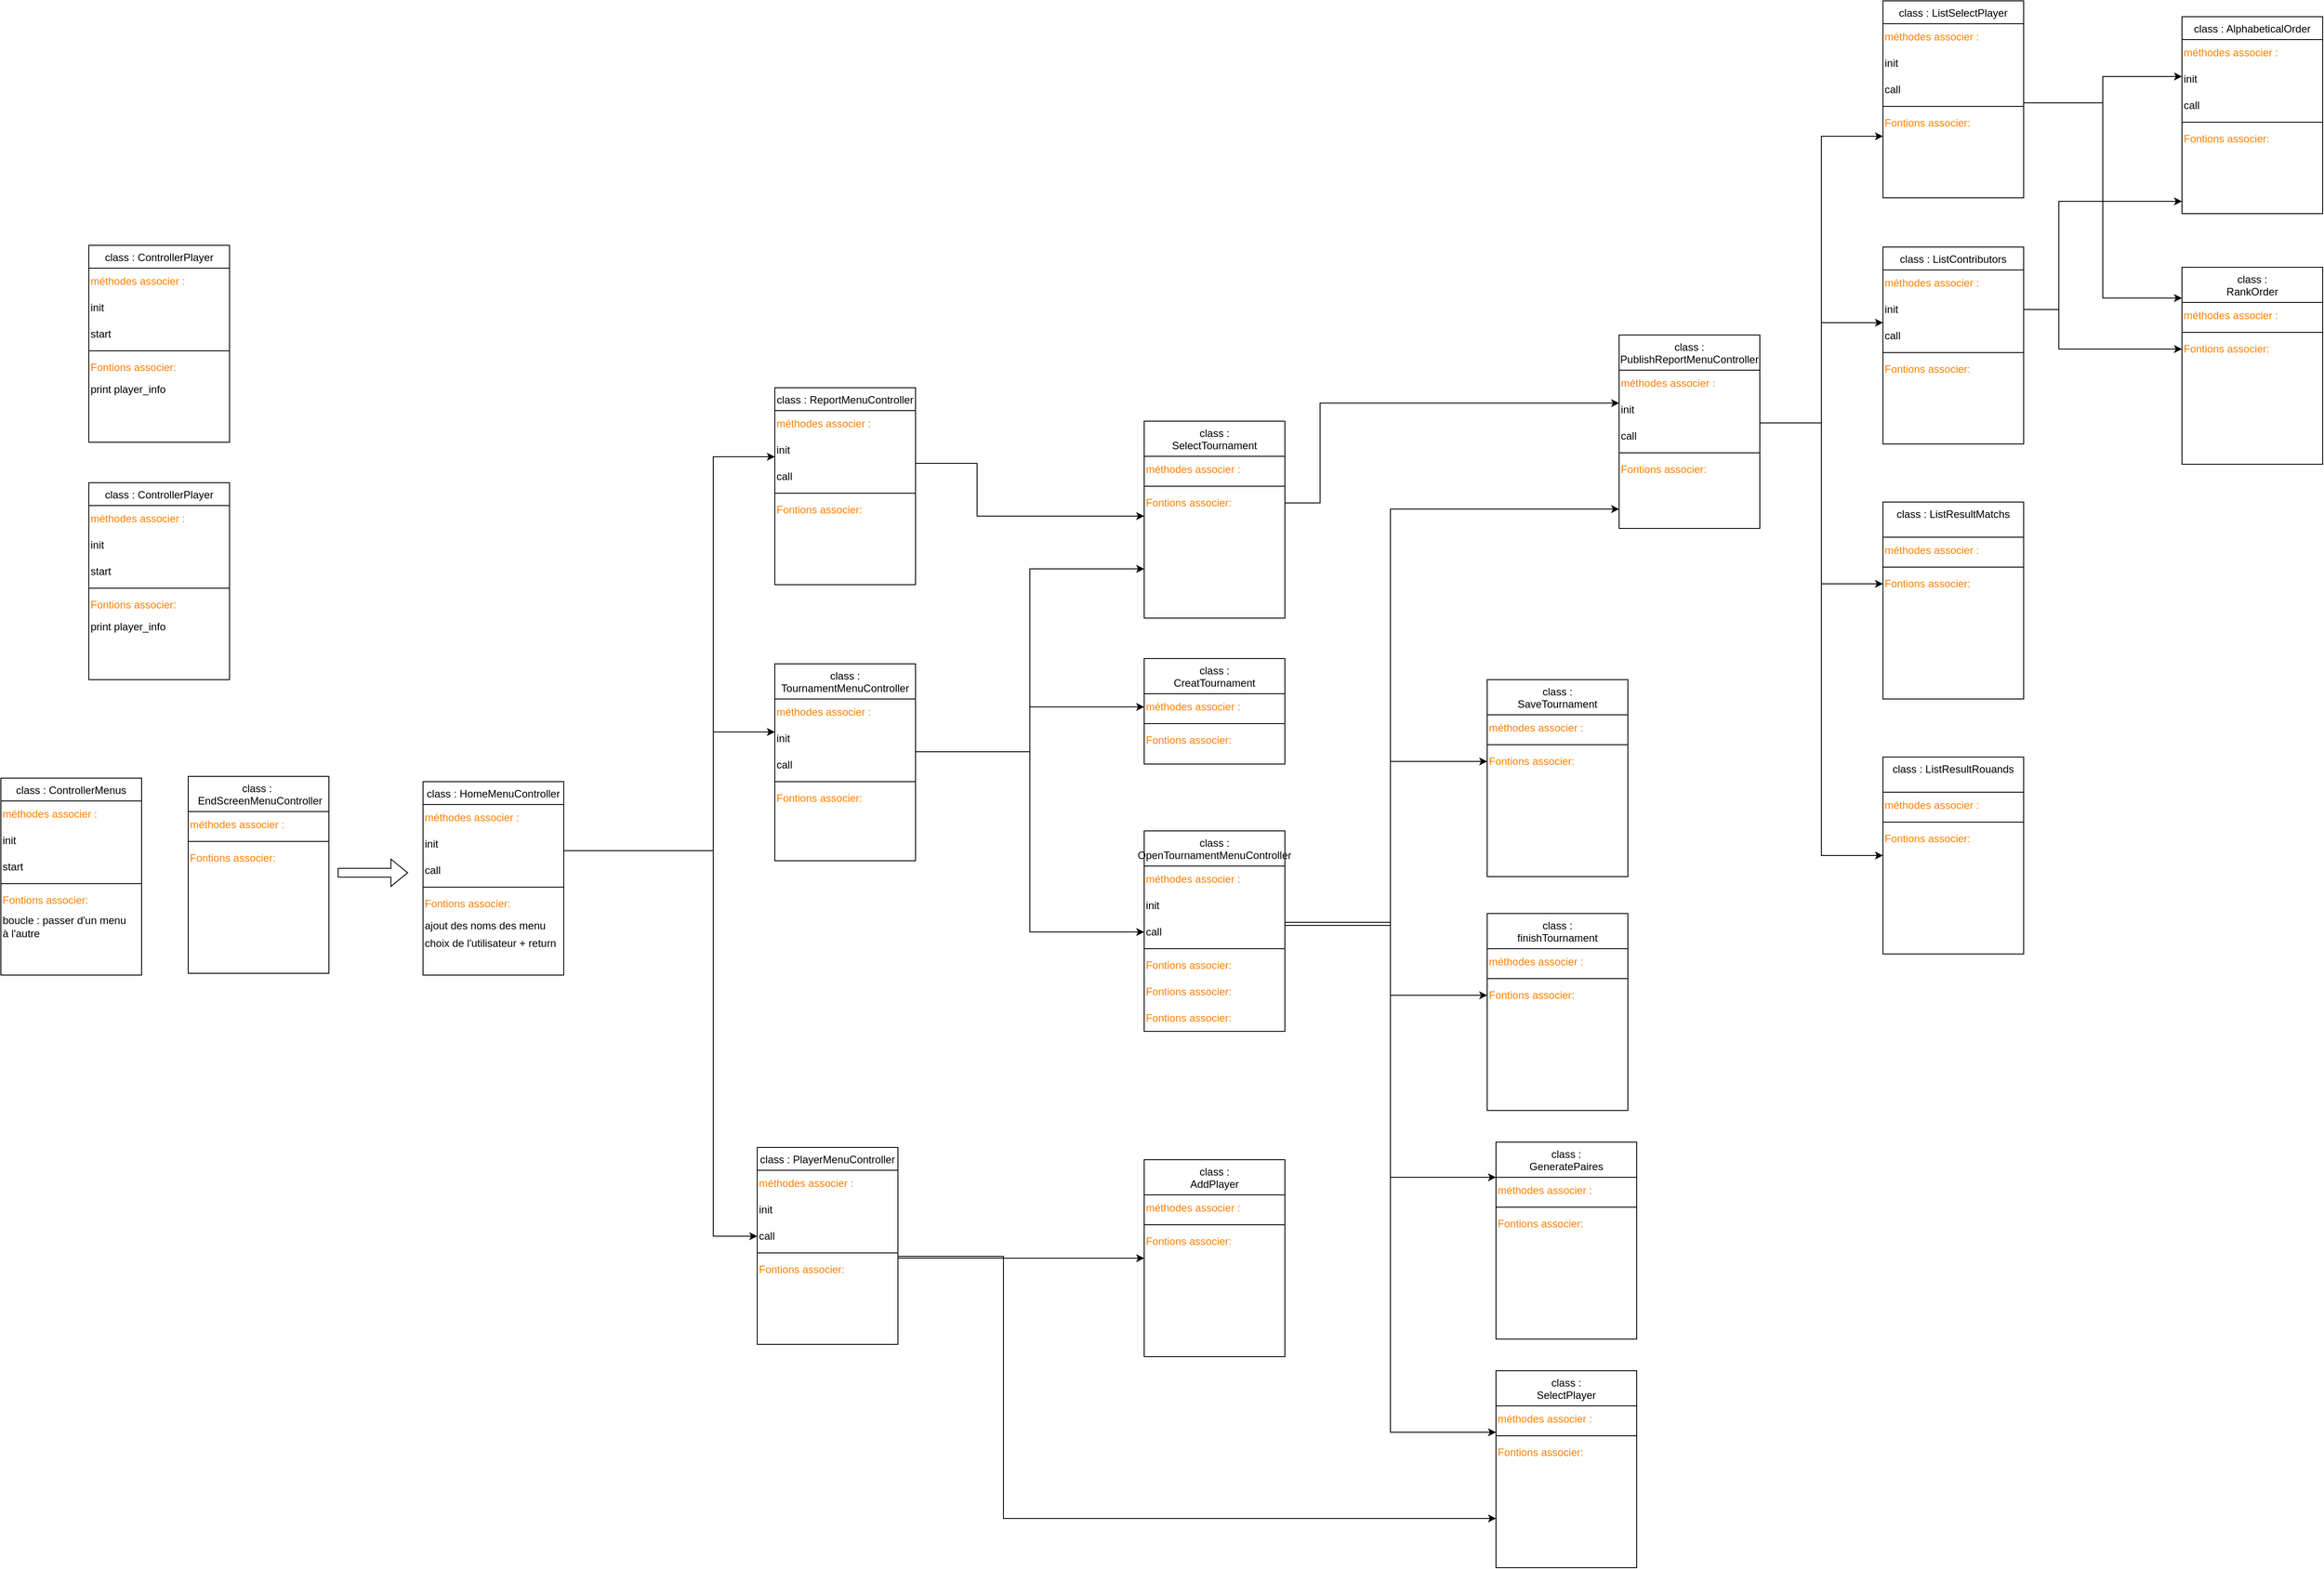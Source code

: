 <mxfile version="15.7.3" type="github">
  <diagram id="C5RBs43oDa-KdzZeNtuy" name="Page-1">
    <mxGraphModel dx="4327" dy="3129" grid="1" gridSize="10" guides="1" tooltips="1" connect="1" arrows="1" fold="1" page="1" pageScale="1" pageWidth="827" pageHeight="1169" math="0" shadow="0">
      <root>
        <mxCell id="WIyWlLk6GJQsqaUBKTNV-0" />
        <mxCell id="WIyWlLk6GJQsqaUBKTNV-1" parent="WIyWlLk6GJQsqaUBKTNV-0" />
        <mxCell id="ndogHd2FK44rdI4HlOmL-8" value="class : ControllerMenus" style="swimlane;fontStyle=0;align=center;verticalAlign=top;childLayout=stackLayout;horizontal=1;startSize=26;horizontalStack=0;resizeParent=1;resizeLast=0;collapsible=1;marginBottom=0;rounded=0;shadow=0;strokeWidth=1;" vertex="1" parent="WIyWlLk6GJQsqaUBKTNV-1">
          <mxGeometry x="-580" y="-4" width="160" height="224" as="geometry">
            <mxRectangle x="550" y="140" width="160" height="26" as="alternateBounds" />
          </mxGeometry>
        </mxCell>
        <mxCell id="ndogHd2FK44rdI4HlOmL-9" value="méthodes associer :&amp;nbsp;" style="text;html=1;strokeColor=none;fillColor=none;align=left;verticalAlign=middle;whiteSpace=wrap;rounded=0;fontColor=#FF8000;" vertex="1" parent="ndogHd2FK44rdI4HlOmL-8">
          <mxGeometry y="26" width="160" height="30" as="geometry" />
        </mxCell>
        <mxCell id="ndogHd2FK44rdI4HlOmL-27" value="init" style="text;html=1;strokeColor=none;fillColor=none;align=left;verticalAlign=middle;whiteSpace=wrap;rounded=0;fontColor=#000000;" vertex="1" parent="ndogHd2FK44rdI4HlOmL-8">
          <mxGeometry y="56" width="160" height="30" as="geometry" />
        </mxCell>
        <mxCell id="ndogHd2FK44rdI4HlOmL-28" value="start" style="text;html=1;strokeColor=none;fillColor=none;align=left;verticalAlign=middle;whiteSpace=wrap;rounded=0;fontColor=#000000;" vertex="1" parent="ndogHd2FK44rdI4HlOmL-8">
          <mxGeometry y="86" width="160" height="30" as="geometry" />
        </mxCell>
        <mxCell id="ndogHd2FK44rdI4HlOmL-10" value="" style="line;html=1;strokeWidth=1;align=left;verticalAlign=middle;spacingTop=-1;spacingLeft=3;spacingRight=3;rotatable=0;labelPosition=right;points=[];portConstraint=eastwest;" vertex="1" parent="ndogHd2FK44rdI4HlOmL-8">
          <mxGeometry y="116" width="160" height="8" as="geometry" />
        </mxCell>
        <mxCell id="ndogHd2FK44rdI4HlOmL-11" value="Fontions associer:&amp;nbsp;" style="text;html=1;strokeColor=none;fillColor=none;align=left;verticalAlign=middle;whiteSpace=wrap;rounded=0;fontColor=#FF8000;" vertex="1" parent="ndogHd2FK44rdI4HlOmL-8">
          <mxGeometry y="124" width="160" height="30" as="geometry" />
        </mxCell>
        <mxCell id="ndogHd2FK44rdI4HlOmL-29" value="boucle : passer d&#39;un menu &lt;br&gt;à l&#39;autre" style="text;html=1;align=left;verticalAlign=middle;resizable=0;points=[];autosize=1;strokeColor=none;fillColor=none;fontColor=#000000;" vertex="1" parent="ndogHd2FK44rdI4HlOmL-8">
          <mxGeometry y="154" width="160" height="30" as="geometry" />
        </mxCell>
        <mxCell id="ndogHd2FK44rdI4HlOmL-12" value="class : HomeMenuController" style="swimlane;fontStyle=0;align=center;verticalAlign=top;childLayout=stackLayout;horizontal=1;startSize=26;horizontalStack=0;resizeParent=1;resizeLast=0;collapsible=1;marginBottom=0;rounded=0;shadow=0;strokeWidth=1;" vertex="1" parent="WIyWlLk6GJQsqaUBKTNV-1">
          <mxGeometry x="-100" width="160" height="220" as="geometry">
            <mxRectangle x="550" y="140" width="160" height="26" as="alternateBounds" />
          </mxGeometry>
        </mxCell>
        <mxCell id="ndogHd2FK44rdI4HlOmL-13" value="méthodes associer :&amp;nbsp;" style="text;html=1;strokeColor=none;fillColor=none;align=left;verticalAlign=middle;whiteSpace=wrap;rounded=0;fontColor=#FF8000;" vertex="1" parent="ndogHd2FK44rdI4HlOmL-12">
          <mxGeometry y="26" width="160" height="30" as="geometry" />
        </mxCell>
        <mxCell id="ndogHd2FK44rdI4HlOmL-31" value="init" style="text;html=1;strokeColor=none;fillColor=none;align=left;verticalAlign=middle;whiteSpace=wrap;rounded=0;fontColor=#000000;" vertex="1" parent="ndogHd2FK44rdI4HlOmL-12">
          <mxGeometry y="56" width="160" height="30" as="geometry" />
        </mxCell>
        <mxCell id="ndogHd2FK44rdI4HlOmL-32" value="call" style="text;html=1;strokeColor=none;fillColor=none;align=left;verticalAlign=middle;whiteSpace=wrap;rounded=0;fontColor=#000000;" vertex="1" parent="ndogHd2FK44rdI4HlOmL-12">
          <mxGeometry y="86" width="160" height="30" as="geometry" />
        </mxCell>
        <mxCell id="ndogHd2FK44rdI4HlOmL-14" value="" style="line;html=1;strokeWidth=1;align=left;verticalAlign=middle;spacingTop=-1;spacingLeft=3;spacingRight=3;rotatable=0;labelPosition=right;points=[];portConstraint=eastwest;" vertex="1" parent="ndogHd2FK44rdI4HlOmL-12">
          <mxGeometry y="116" width="160" height="8" as="geometry" />
        </mxCell>
        <mxCell id="ndogHd2FK44rdI4HlOmL-15" value="Fontions associer:&amp;nbsp;" style="text;html=1;strokeColor=none;fillColor=none;align=left;verticalAlign=middle;whiteSpace=wrap;rounded=0;fontColor=#FF8000;" vertex="1" parent="ndogHd2FK44rdI4HlOmL-12">
          <mxGeometry y="124" width="160" height="30" as="geometry" />
        </mxCell>
        <mxCell id="ndogHd2FK44rdI4HlOmL-33" value="ajout des noms des menu&amp;nbsp;" style="text;html=1;align=left;verticalAlign=middle;resizable=0;points=[];autosize=1;strokeColor=none;fillColor=none;fontColor=#000000;" vertex="1" parent="ndogHd2FK44rdI4HlOmL-12">
          <mxGeometry y="154" width="160" height="20" as="geometry" />
        </mxCell>
        <mxCell id="ndogHd2FK44rdI4HlOmL-34" value="choix de l&#39;utilisateur + return" style="text;html=1;align=left;verticalAlign=middle;resizable=0;points=[];autosize=1;strokeColor=none;fillColor=none;fontColor=#000000;" vertex="1" parent="ndogHd2FK44rdI4HlOmL-12">
          <mxGeometry y="174" width="160" height="20" as="geometry" />
        </mxCell>
        <mxCell id="ndogHd2FK44rdI4HlOmL-16" value="class : ControllerPlayer" style="swimlane;fontStyle=0;align=center;verticalAlign=top;childLayout=stackLayout;horizontal=1;startSize=26;horizontalStack=0;resizeParent=1;resizeLast=0;collapsible=1;marginBottom=0;rounded=0;shadow=0;strokeWidth=1;" vertex="1" parent="WIyWlLk6GJQsqaUBKTNV-1">
          <mxGeometry x="-480" y="-610" width="160" height="224" as="geometry">
            <mxRectangle x="550" y="140" width="160" height="26" as="alternateBounds" />
          </mxGeometry>
        </mxCell>
        <mxCell id="ndogHd2FK44rdI4HlOmL-17" value="méthodes associer :&amp;nbsp;" style="text;html=1;strokeColor=none;fillColor=none;align=left;verticalAlign=middle;whiteSpace=wrap;rounded=0;fontColor=#FF8000;" vertex="1" parent="ndogHd2FK44rdI4HlOmL-16">
          <mxGeometry y="26" width="160" height="30" as="geometry" />
        </mxCell>
        <mxCell id="ndogHd2FK44rdI4HlOmL-25" value="init" style="text;html=1;strokeColor=none;fillColor=none;align=left;verticalAlign=middle;whiteSpace=wrap;rounded=0;fontColor=#000000;" vertex="1" parent="ndogHd2FK44rdI4HlOmL-16">
          <mxGeometry y="56" width="160" height="30" as="geometry" />
        </mxCell>
        <mxCell id="ndogHd2FK44rdI4HlOmL-24" value="start" style="text;html=1;strokeColor=none;fillColor=none;align=left;verticalAlign=middle;whiteSpace=wrap;rounded=0;fontColor=#000000;" vertex="1" parent="ndogHd2FK44rdI4HlOmL-16">
          <mxGeometry y="86" width="160" height="30" as="geometry" />
        </mxCell>
        <mxCell id="ndogHd2FK44rdI4HlOmL-18" value="" style="line;html=1;strokeWidth=1;align=left;verticalAlign=middle;spacingTop=-1;spacingLeft=3;spacingRight=3;rotatable=0;labelPosition=right;points=[];portConstraint=eastwest;" vertex="1" parent="ndogHd2FK44rdI4HlOmL-16">
          <mxGeometry y="116" width="160" height="8" as="geometry" />
        </mxCell>
        <mxCell id="ndogHd2FK44rdI4HlOmL-19" value="Fontions associer:&amp;nbsp;" style="text;html=1;strokeColor=none;fillColor=none;align=left;verticalAlign=middle;whiteSpace=wrap;rounded=0;fontColor=#FF8000;" vertex="1" parent="ndogHd2FK44rdI4HlOmL-16">
          <mxGeometry y="124" width="160" height="30" as="geometry" />
        </mxCell>
        <mxCell id="ndogHd2FK44rdI4HlOmL-26" value="print player_info" style="text;html=1;align=left;verticalAlign=middle;resizable=0;points=[];autosize=1;strokeColor=none;fillColor=none;fontColor=#000000;" vertex="1" parent="ndogHd2FK44rdI4HlOmL-16">
          <mxGeometry y="154" width="160" height="20" as="geometry" />
        </mxCell>
        <mxCell id="ndogHd2FK44rdI4HlOmL-35" value="class : &#xa;TournamentMenuController" style="swimlane;fontStyle=0;align=center;verticalAlign=top;childLayout=stackLayout;horizontal=1;startSize=40;horizontalStack=0;resizeParent=1;resizeLast=0;collapsible=1;marginBottom=0;rounded=0;shadow=0;strokeWidth=1;" vertex="1" parent="WIyWlLk6GJQsqaUBKTNV-1">
          <mxGeometry x="300" y="-134" width="160" height="224" as="geometry">
            <mxRectangle x="550" y="140" width="160" height="26" as="alternateBounds" />
          </mxGeometry>
        </mxCell>
        <mxCell id="ndogHd2FK44rdI4HlOmL-36" value="méthodes associer :&amp;nbsp;" style="text;html=1;strokeColor=none;fillColor=none;align=left;verticalAlign=middle;whiteSpace=wrap;rounded=0;fontColor=#FF8000;" vertex="1" parent="ndogHd2FK44rdI4HlOmL-35">
          <mxGeometry y="40" width="160" height="30" as="geometry" />
        </mxCell>
        <mxCell id="ndogHd2FK44rdI4HlOmL-37" value="init" style="text;html=1;strokeColor=none;fillColor=none;align=left;verticalAlign=middle;whiteSpace=wrap;rounded=0;fontColor=#000000;" vertex="1" parent="ndogHd2FK44rdI4HlOmL-35">
          <mxGeometry y="70" width="160" height="30" as="geometry" />
        </mxCell>
        <mxCell id="ndogHd2FK44rdI4HlOmL-38" value="call" style="text;html=1;strokeColor=none;fillColor=none;align=left;verticalAlign=middle;whiteSpace=wrap;rounded=0;fontColor=#000000;" vertex="1" parent="ndogHd2FK44rdI4HlOmL-35">
          <mxGeometry y="100" width="160" height="30" as="geometry" />
        </mxCell>
        <mxCell id="ndogHd2FK44rdI4HlOmL-39" value="" style="line;html=1;strokeWidth=1;align=left;verticalAlign=middle;spacingTop=-1;spacingLeft=3;spacingRight=3;rotatable=0;labelPosition=right;points=[];portConstraint=eastwest;" vertex="1" parent="ndogHd2FK44rdI4HlOmL-35">
          <mxGeometry y="130" width="160" height="8" as="geometry" />
        </mxCell>
        <mxCell id="ndogHd2FK44rdI4HlOmL-40" value="Fontions associer:&amp;nbsp;" style="text;html=1;strokeColor=none;fillColor=none;align=left;verticalAlign=middle;whiteSpace=wrap;rounded=0;fontColor=#FF8000;" vertex="1" parent="ndogHd2FK44rdI4HlOmL-35">
          <mxGeometry y="138" width="160" height="30" as="geometry" />
        </mxCell>
        <mxCell id="ndogHd2FK44rdI4HlOmL-43" value="class : ListContributors" style="swimlane;fontStyle=0;align=center;verticalAlign=top;childLayout=stackLayout;horizontal=1;startSize=26;horizontalStack=0;resizeParent=1;resizeLast=0;collapsible=1;marginBottom=0;rounded=0;shadow=0;strokeWidth=1;" vertex="1" parent="WIyWlLk6GJQsqaUBKTNV-1">
          <mxGeometry x="1560" y="-608" width="160" height="224" as="geometry">
            <mxRectangle x="550" y="140" width="160" height="26" as="alternateBounds" />
          </mxGeometry>
        </mxCell>
        <mxCell id="ndogHd2FK44rdI4HlOmL-44" value="méthodes associer :&amp;nbsp;" style="text;html=1;strokeColor=none;fillColor=none;align=left;verticalAlign=middle;whiteSpace=wrap;rounded=0;fontColor=#FF8000;" vertex="1" parent="ndogHd2FK44rdI4HlOmL-43">
          <mxGeometry y="26" width="160" height="30" as="geometry" />
        </mxCell>
        <mxCell id="ndogHd2FK44rdI4HlOmL-45" value="init" style="text;html=1;strokeColor=none;fillColor=none;align=left;verticalAlign=middle;whiteSpace=wrap;rounded=0;fontColor=#000000;" vertex="1" parent="ndogHd2FK44rdI4HlOmL-43">
          <mxGeometry y="56" width="160" height="30" as="geometry" />
        </mxCell>
        <mxCell id="ndogHd2FK44rdI4HlOmL-46" value="call" style="text;html=1;strokeColor=none;fillColor=none;align=left;verticalAlign=middle;whiteSpace=wrap;rounded=0;fontColor=#000000;" vertex="1" parent="ndogHd2FK44rdI4HlOmL-43">
          <mxGeometry y="86" width="160" height="30" as="geometry" />
        </mxCell>
        <mxCell id="ndogHd2FK44rdI4HlOmL-47" value="" style="line;html=1;strokeWidth=1;align=left;verticalAlign=middle;spacingTop=-1;spacingLeft=3;spacingRight=3;rotatable=0;labelPosition=right;points=[];portConstraint=eastwest;" vertex="1" parent="ndogHd2FK44rdI4HlOmL-43">
          <mxGeometry y="116" width="160" height="8" as="geometry" />
        </mxCell>
        <mxCell id="ndogHd2FK44rdI4HlOmL-48" value="Fontions associer:&amp;nbsp;" style="text;html=1;strokeColor=none;fillColor=none;align=left;verticalAlign=middle;whiteSpace=wrap;rounded=0;fontColor=#FF8000;" vertex="1" parent="ndogHd2FK44rdI4HlOmL-43">
          <mxGeometry y="124" width="160" height="30" as="geometry" />
        </mxCell>
        <mxCell id="ndogHd2FK44rdI4HlOmL-59" value="class : &#xa;PublishReportMenuController" style="swimlane;fontStyle=0;align=center;verticalAlign=top;childLayout=stackLayout;horizontal=1;startSize=40;horizontalStack=0;resizeParent=1;resizeLast=0;collapsible=1;marginBottom=0;rounded=0;shadow=0;strokeWidth=1;" vertex="1" parent="WIyWlLk6GJQsqaUBKTNV-1">
          <mxGeometry x="1260" y="-508" width="160" height="220" as="geometry">
            <mxRectangle x="550" y="140" width="160" height="26" as="alternateBounds" />
          </mxGeometry>
        </mxCell>
        <mxCell id="ndogHd2FK44rdI4HlOmL-60" value="méthodes associer :&amp;nbsp;" style="text;html=1;strokeColor=none;fillColor=none;align=left;verticalAlign=middle;whiteSpace=wrap;rounded=0;fontColor=#FF8000;" vertex="1" parent="ndogHd2FK44rdI4HlOmL-59">
          <mxGeometry y="40" width="160" height="30" as="geometry" />
        </mxCell>
        <mxCell id="ndogHd2FK44rdI4HlOmL-61" value="init" style="text;html=1;strokeColor=none;fillColor=none;align=left;verticalAlign=middle;whiteSpace=wrap;rounded=0;fontColor=#000000;" vertex="1" parent="ndogHd2FK44rdI4HlOmL-59">
          <mxGeometry y="70" width="160" height="30" as="geometry" />
        </mxCell>
        <mxCell id="ndogHd2FK44rdI4HlOmL-62" value="call" style="text;html=1;strokeColor=none;fillColor=none;align=left;verticalAlign=middle;whiteSpace=wrap;rounded=0;fontColor=#000000;" vertex="1" parent="ndogHd2FK44rdI4HlOmL-59">
          <mxGeometry y="100" width="160" height="30" as="geometry" />
        </mxCell>
        <mxCell id="ndogHd2FK44rdI4HlOmL-63" value="" style="line;html=1;strokeWidth=1;align=left;verticalAlign=middle;spacingTop=-1;spacingLeft=3;spacingRight=3;rotatable=0;labelPosition=right;points=[];portConstraint=eastwest;" vertex="1" parent="ndogHd2FK44rdI4HlOmL-59">
          <mxGeometry y="130" width="160" height="8" as="geometry" />
        </mxCell>
        <mxCell id="ndogHd2FK44rdI4HlOmL-64" value="Fontions associer:&amp;nbsp;" style="text;html=1;strokeColor=none;fillColor=none;align=left;verticalAlign=middle;whiteSpace=wrap;rounded=0;fontColor=#FF8000;" vertex="1" parent="ndogHd2FK44rdI4HlOmL-59">
          <mxGeometry y="138" width="160" height="30" as="geometry" />
        </mxCell>
        <mxCell id="ndogHd2FK44rdI4HlOmL-75" value="class : &#xa;OpenTournamentMenuController" style="swimlane;fontStyle=0;align=center;verticalAlign=top;childLayout=stackLayout;horizontal=1;startSize=40;horizontalStack=0;resizeParent=1;resizeLast=0;collapsible=1;marginBottom=0;rounded=0;shadow=0;strokeWidth=1;" vertex="1" parent="WIyWlLk6GJQsqaUBKTNV-1">
          <mxGeometry x="720" y="56" width="160" height="228" as="geometry">
            <mxRectangle x="550" y="140" width="160" height="26" as="alternateBounds" />
          </mxGeometry>
        </mxCell>
        <mxCell id="ndogHd2FK44rdI4HlOmL-76" value="méthodes associer :&amp;nbsp;" style="text;html=1;strokeColor=none;fillColor=none;align=left;verticalAlign=middle;whiteSpace=wrap;rounded=0;fontColor=#FF8000;" vertex="1" parent="ndogHd2FK44rdI4HlOmL-75">
          <mxGeometry y="40" width="160" height="30" as="geometry" />
        </mxCell>
        <mxCell id="ndogHd2FK44rdI4HlOmL-77" value="init" style="text;html=1;strokeColor=none;fillColor=none;align=left;verticalAlign=middle;whiteSpace=wrap;rounded=0;fontColor=#000000;" vertex="1" parent="ndogHd2FK44rdI4HlOmL-75">
          <mxGeometry y="70" width="160" height="30" as="geometry" />
        </mxCell>
        <mxCell id="ndogHd2FK44rdI4HlOmL-78" value="call" style="text;html=1;strokeColor=none;fillColor=none;align=left;verticalAlign=middle;whiteSpace=wrap;rounded=0;fontColor=#000000;" vertex="1" parent="ndogHd2FK44rdI4HlOmL-75">
          <mxGeometry y="100" width="160" height="30" as="geometry" />
        </mxCell>
        <mxCell id="ndogHd2FK44rdI4HlOmL-79" value="" style="line;html=1;strokeWidth=1;align=left;verticalAlign=middle;spacingTop=-1;spacingLeft=3;spacingRight=3;rotatable=0;labelPosition=right;points=[];portConstraint=eastwest;" vertex="1" parent="ndogHd2FK44rdI4HlOmL-75">
          <mxGeometry y="130" width="160" height="8" as="geometry" />
        </mxCell>
        <mxCell id="ndogHd2FK44rdI4HlOmL-80" value="Fontions associer:&amp;nbsp;" style="text;html=1;strokeColor=none;fillColor=none;align=left;verticalAlign=middle;whiteSpace=wrap;rounded=0;fontColor=#FF8000;" vertex="1" parent="ndogHd2FK44rdI4HlOmL-75">
          <mxGeometry y="138" width="160" height="30" as="geometry" />
        </mxCell>
        <mxCell id="ndogHd2FK44rdI4HlOmL-251" value="Fontions associer:&amp;nbsp;" style="text;html=1;strokeColor=none;fillColor=none;align=left;verticalAlign=middle;whiteSpace=wrap;rounded=0;fontColor=#FF8000;" vertex="1" parent="ndogHd2FK44rdI4HlOmL-75">
          <mxGeometry y="168" width="160" height="30" as="geometry" />
        </mxCell>
        <mxCell id="ndogHd2FK44rdI4HlOmL-248" value="Fontions associer:&amp;nbsp;" style="text;html=1;strokeColor=none;fillColor=none;align=left;verticalAlign=middle;whiteSpace=wrap;rounded=0;fontColor=#FF8000;" vertex="1" parent="ndogHd2FK44rdI4HlOmL-75">
          <mxGeometry y="198" width="160" height="30" as="geometry" />
        </mxCell>
        <mxCell id="ndogHd2FK44rdI4HlOmL-51" value="class : PlayerMenuController" style="swimlane;fontStyle=0;align=center;verticalAlign=top;childLayout=stackLayout;horizontal=1;startSize=26;horizontalStack=0;resizeParent=1;resizeLast=0;collapsible=1;marginBottom=0;rounded=0;shadow=0;strokeWidth=1;" vertex="1" parent="WIyWlLk6GJQsqaUBKTNV-1">
          <mxGeometry x="280" y="416" width="160" height="224" as="geometry">
            <mxRectangle x="550" y="140" width="160" height="26" as="alternateBounds" />
          </mxGeometry>
        </mxCell>
        <mxCell id="ndogHd2FK44rdI4HlOmL-52" value="méthodes associer :&amp;nbsp;" style="text;html=1;strokeColor=none;fillColor=none;align=left;verticalAlign=middle;whiteSpace=wrap;rounded=0;fontColor=#FF8000;" vertex="1" parent="ndogHd2FK44rdI4HlOmL-51">
          <mxGeometry y="26" width="160" height="30" as="geometry" />
        </mxCell>
        <mxCell id="ndogHd2FK44rdI4HlOmL-53" value="init" style="text;html=1;strokeColor=none;fillColor=none;align=left;verticalAlign=middle;whiteSpace=wrap;rounded=0;fontColor=#000000;" vertex="1" parent="ndogHd2FK44rdI4HlOmL-51">
          <mxGeometry y="56" width="160" height="30" as="geometry" />
        </mxCell>
        <mxCell id="ndogHd2FK44rdI4HlOmL-54" value="call" style="text;html=1;strokeColor=none;fillColor=none;align=left;verticalAlign=middle;whiteSpace=wrap;rounded=0;fontColor=#000000;" vertex="1" parent="ndogHd2FK44rdI4HlOmL-51">
          <mxGeometry y="86" width="160" height="30" as="geometry" />
        </mxCell>
        <mxCell id="ndogHd2FK44rdI4HlOmL-55" value="" style="line;html=1;strokeWidth=1;align=left;verticalAlign=middle;spacingTop=-1;spacingLeft=3;spacingRight=3;rotatable=0;labelPosition=right;points=[];portConstraint=eastwest;" vertex="1" parent="ndogHd2FK44rdI4HlOmL-51">
          <mxGeometry y="116" width="160" height="8" as="geometry" />
        </mxCell>
        <mxCell id="ndogHd2FK44rdI4HlOmL-56" value="Fontions associer:&amp;nbsp;" style="text;html=1;strokeColor=none;fillColor=none;align=left;verticalAlign=middle;whiteSpace=wrap;rounded=0;fontColor=#FF8000;" vertex="1" parent="ndogHd2FK44rdI4HlOmL-51">
          <mxGeometry y="124" width="160" height="30" as="geometry" />
        </mxCell>
        <mxCell id="ndogHd2FK44rdI4HlOmL-88" value="" style="shape=flexArrow;endArrow=classic;html=1;rounded=0;fontColor=#000000;" edge="1" parent="WIyWlLk6GJQsqaUBKTNV-1">
          <mxGeometry width="50" height="50" relative="1" as="geometry">
            <mxPoint x="-197" y="103.66" as="sourcePoint" />
            <mxPoint x="-117" y="103.66" as="targetPoint" />
          </mxGeometry>
        </mxCell>
        <mxCell id="ndogHd2FK44rdI4HlOmL-91" value="class : ListSelectPlayer" style="swimlane;fontStyle=0;align=center;verticalAlign=top;childLayout=stackLayout;horizontal=1;startSize=26;horizontalStack=0;resizeParent=1;resizeLast=0;collapsible=1;marginBottom=0;rounded=0;shadow=0;strokeWidth=1;" vertex="1" parent="WIyWlLk6GJQsqaUBKTNV-1">
          <mxGeometry x="1560" y="-888" width="160" height="224" as="geometry">
            <mxRectangle x="550" y="140" width="160" height="26" as="alternateBounds" />
          </mxGeometry>
        </mxCell>
        <mxCell id="ndogHd2FK44rdI4HlOmL-92" value="méthodes associer :&amp;nbsp;" style="text;html=1;strokeColor=none;fillColor=none;align=left;verticalAlign=middle;whiteSpace=wrap;rounded=0;fontColor=#FF8000;" vertex="1" parent="ndogHd2FK44rdI4HlOmL-91">
          <mxGeometry y="26" width="160" height="30" as="geometry" />
        </mxCell>
        <mxCell id="ndogHd2FK44rdI4HlOmL-93" value="init" style="text;html=1;strokeColor=none;fillColor=none;align=left;verticalAlign=middle;whiteSpace=wrap;rounded=0;fontColor=#000000;" vertex="1" parent="ndogHd2FK44rdI4HlOmL-91">
          <mxGeometry y="56" width="160" height="30" as="geometry" />
        </mxCell>
        <mxCell id="ndogHd2FK44rdI4HlOmL-94" value="call" style="text;html=1;strokeColor=none;fillColor=none;align=left;verticalAlign=middle;whiteSpace=wrap;rounded=0;fontColor=#000000;" vertex="1" parent="ndogHd2FK44rdI4HlOmL-91">
          <mxGeometry y="86" width="160" height="30" as="geometry" />
        </mxCell>
        <mxCell id="ndogHd2FK44rdI4HlOmL-95" value="" style="line;html=1;strokeWidth=1;align=left;verticalAlign=middle;spacingTop=-1;spacingLeft=3;spacingRight=3;rotatable=0;labelPosition=right;points=[];portConstraint=eastwest;" vertex="1" parent="ndogHd2FK44rdI4HlOmL-91">
          <mxGeometry y="116" width="160" height="8" as="geometry" />
        </mxCell>
        <mxCell id="ndogHd2FK44rdI4HlOmL-96" value="Fontions associer:&amp;nbsp;" style="text;html=1;strokeColor=none;fillColor=none;align=left;verticalAlign=middle;whiteSpace=wrap;rounded=0;fontColor=#FF8000;" vertex="1" parent="ndogHd2FK44rdI4HlOmL-91">
          <mxGeometry y="124" width="160" height="30" as="geometry" />
        </mxCell>
        <mxCell id="ndogHd2FK44rdI4HlOmL-99" value="class : AlphabeticalOrder" style="swimlane;fontStyle=0;align=center;verticalAlign=top;childLayout=stackLayout;horizontal=1;startSize=26;horizontalStack=0;resizeParent=1;resizeLast=0;collapsible=1;marginBottom=0;rounded=0;shadow=0;strokeWidth=1;" vertex="1" parent="WIyWlLk6GJQsqaUBKTNV-1">
          <mxGeometry x="1900" y="-870" width="160" height="224" as="geometry">
            <mxRectangle x="550" y="140" width="160" height="26" as="alternateBounds" />
          </mxGeometry>
        </mxCell>
        <mxCell id="ndogHd2FK44rdI4HlOmL-100" value="méthodes associer :&amp;nbsp;" style="text;html=1;strokeColor=none;fillColor=none;align=left;verticalAlign=middle;whiteSpace=wrap;rounded=0;fontColor=#FF8000;" vertex="1" parent="ndogHd2FK44rdI4HlOmL-99">
          <mxGeometry y="26" width="160" height="30" as="geometry" />
        </mxCell>
        <mxCell id="ndogHd2FK44rdI4HlOmL-101" value="init" style="text;html=1;strokeColor=none;fillColor=none;align=left;verticalAlign=middle;whiteSpace=wrap;rounded=0;fontColor=#000000;" vertex="1" parent="ndogHd2FK44rdI4HlOmL-99">
          <mxGeometry y="56" width="160" height="30" as="geometry" />
        </mxCell>
        <mxCell id="ndogHd2FK44rdI4HlOmL-102" value="call" style="text;html=1;strokeColor=none;fillColor=none;align=left;verticalAlign=middle;whiteSpace=wrap;rounded=0;fontColor=#000000;" vertex="1" parent="ndogHd2FK44rdI4HlOmL-99">
          <mxGeometry y="86" width="160" height="30" as="geometry" />
        </mxCell>
        <mxCell id="ndogHd2FK44rdI4HlOmL-103" value="" style="line;html=1;strokeWidth=1;align=left;verticalAlign=middle;spacingTop=-1;spacingLeft=3;spacingRight=3;rotatable=0;labelPosition=right;points=[];portConstraint=eastwest;" vertex="1" parent="ndogHd2FK44rdI4HlOmL-99">
          <mxGeometry y="116" width="160" height="8" as="geometry" />
        </mxCell>
        <mxCell id="ndogHd2FK44rdI4HlOmL-104" value="Fontions associer:&amp;nbsp;" style="text;html=1;strokeColor=none;fillColor=none;align=left;verticalAlign=middle;whiteSpace=wrap;rounded=0;fontColor=#FF8000;" vertex="1" parent="ndogHd2FK44rdI4HlOmL-99">
          <mxGeometry y="124" width="160" height="30" as="geometry" />
        </mxCell>
        <mxCell id="ndogHd2FK44rdI4HlOmL-120" value="class : &#xa;AddPlayer" style="swimlane;fontStyle=0;align=center;verticalAlign=top;childLayout=stackLayout;horizontal=1;startSize=40;horizontalStack=0;resizeParent=1;resizeLast=0;collapsible=1;marginBottom=0;rounded=0;shadow=0;strokeWidth=1;" vertex="1" parent="WIyWlLk6GJQsqaUBKTNV-1">
          <mxGeometry x="720" y="430" width="160" height="224" as="geometry">
            <mxRectangle x="550" y="140" width="160" height="26" as="alternateBounds" />
          </mxGeometry>
        </mxCell>
        <mxCell id="ndogHd2FK44rdI4HlOmL-121" value="méthodes associer :&amp;nbsp;" style="text;html=1;strokeColor=none;fillColor=none;align=left;verticalAlign=middle;whiteSpace=wrap;rounded=0;fontColor=#FF8000;" vertex="1" parent="ndogHd2FK44rdI4HlOmL-120">
          <mxGeometry y="40" width="160" height="30" as="geometry" />
        </mxCell>
        <mxCell id="ndogHd2FK44rdI4HlOmL-124" value="" style="line;html=1;strokeWidth=1;align=left;verticalAlign=middle;spacingTop=-1;spacingLeft=3;spacingRight=3;rotatable=0;labelPosition=right;points=[];portConstraint=eastwest;" vertex="1" parent="ndogHd2FK44rdI4HlOmL-120">
          <mxGeometry y="70" width="160" height="8" as="geometry" />
        </mxCell>
        <mxCell id="ndogHd2FK44rdI4HlOmL-125" value="Fontions associer:&amp;nbsp;" style="text;html=1;strokeColor=none;fillColor=none;align=left;verticalAlign=middle;whiteSpace=wrap;rounded=0;fontColor=#FF8000;" vertex="1" parent="ndogHd2FK44rdI4HlOmL-120">
          <mxGeometry y="78" width="160" height="30" as="geometry" />
        </mxCell>
        <mxCell id="ndogHd2FK44rdI4HlOmL-126" value="class : &#xa;finishTournament" style="swimlane;fontStyle=0;align=center;verticalAlign=top;childLayout=stackLayout;horizontal=1;startSize=40;horizontalStack=0;resizeParent=1;resizeLast=0;collapsible=1;marginBottom=0;rounded=0;shadow=0;strokeWidth=1;" vertex="1" parent="WIyWlLk6GJQsqaUBKTNV-1">
          <mxGeometry x="1110" y="150" width="160" height="224" as="geometry">
            <mxRectangle x="550" y="140" width="160" height="26" as="alternateBounds" />
          </mxGeometry>
        </mxCell>
        <mxCell id="ndogHd2FK44rdI4HlOmL-127" value="méthodes associer :&amp;nbsp;" style="text;html=1;strokeColor=none;fillColor=none;align=left;verticalAlign=middle;whiteSpace=wrap;rounded=0;fontColor=#FF8000;" vertex="1" parent="ndogHd2FK44rdI4HlOmL-126">
          <mxGeometry y="40" width="160" height="30" as="geometry" />
        </mxCell>
        <mxCell id="ndogHd2FK44rdI4HlOmL-128" value="" style="line;html=1;strokeWidth=1;align=left;verticalAlign=middle;spacingTop=-1;spacingLeft=3;spacingRight=3;rotatable=0;labelPosition=right;points=[];portConstraint=eastwest;" vertex="1" parent="ndogHd2FK44rdI4HlOmL-126">
          <mxGeometry y="70" width="160" height="8" as="geometry" />
        </mxCell>
        <mxCell id="ndogHd2FK44rdI4HlOmL-129" value="Fontions associer:&amp;nbsp;" style="text;html=1;strokeColor=none;fillColor=none;align=left;verticalAlign=middle;whiteSpace=wrap;rounded=0;fontColor=#FF8000;" vertex="1" parent="ndogHd2FK44rdI4HlOmL-126">
          <mxGeometry y="78" width="160" height="30" as="geometry" />
        </mxCell>
        <mxCell id="ndogHd2FK44rdI4HlOmL-130" value="class : &#xa;SaveTournament" style="swimlane;fontStyle=0;align=center;verticalAlign=top;childLayout=stackLayout;horizontal=1;startSize=40;horizontalStack=0;resizeParent=1;resizeLast=0;collapsible=1;marginBottom=0;rounded=0;shadow=0;strokeWidth=1;" vertex="1" parent="WIyWlLk6GJQsqaUBKTNV-1">
          <mxGeometry x="1110" y="-116" width="160" height="224" as="geometry">
            <mxRectangle x="550" y="140" width="160" height="26" as="alternateBounds" />
          </mxGeometry>
        </mxCell>
        <mxCell id="ndogHd2FK44rdI4HlOmL-131" value="méthodes associer :&amp;nbsp;" style="text;html=1;strokeColor=none;fillColor=none;align=left;verticalAlign=middle;whiteSpace=wrap;rounded=0;fontColor=#FF8000;" vertex="1" parent="ndogHd2FK44rdI4HlOmL-130">
          <mxGeometry y="40" width="160" height="30" as="geometry" />
        </mxCell>
        <mxCell id="ndogHd2FK44rdI4HlOmL-132" value="" style="line;html=1;strokeWidth=1;align=left;verticalAlign=middle;spacingTop=-1;spacingLeft=3;spacingRight=3;rotatable=0;labelPosition=right;points=[];portConstraint=eastwest;" vertex="1" parent="ndogHd2FK44rdI4HlOmL-130">
          <mxGeometry y="70" width="160" height="8" as="geometry" />
        </mxCell>
        <mxCell id="ndogHd2FK44rdI4HlOmL-133" value="Fontions associer:&amp;nbsp;" style="text;html=1;strokeColor=none;fillColor=none;align=left;verticalAlign=middle;whiteSpace=wrap;rounded=0;fontColor=#FF8000;" vertex="1" parent="ndogHd2FK44rdI4HlOmL-130">
          <mxGeometry y="78" width="160" height="30" as="geometry" />
        </mxCell>
        <mxCell id="ndogHd2FK44rdI4HlOmL-134" value="class : &#xa;SelectPlayer" style="swimlane;fontStyle=0;align=center;verticalAlign=top;childLayout=stackLayout;horizontal=1;startSize=40;horizontalStack=0;resizeParent=1;resizeLast=0;collapsible=1;marginBottom=0;rounded=0;shadow=0;strokeWidth=1;" vertex="1" parent="WIyWlLk6GJQsqaUBKTNV-1">
          <mxGeometry x="1120" y="670" width="160" height="224" as="geometry">
            <mxRectangle x="550" y="140" width="160" height="26" as="alternateBounds" />
          </mxGeometry>
        </mxCell>
        <mxCell id="ndogHd2FK44rdI4HlOmL-135" value="méthodes associer :&amp;nbsp;" style="text;html=1;strokeColor=none;fillColor=none;align=left;verticalAlign=middle;whiteSpace=wrap;rounded=0;fontColor=#FF8000;" vertex="1" parent="ndogHd2FK44rdI4HlOmL-134">
          <mxGeometry y="40" width="160" height="30" as="geometry" />
        </mxCell>
        <mxCell id="ndogHd2FK44rdI4HlOmL-136" value="" style="line;html=1;strokeWidth=1;align=left;verticalAlign=middle;spacingTop=-1;spacingLeft=3;spacingRight=3;rotatable=0;labelPosition=right;points=[];portConstraint=eastwest;" vertex="1" parent="ndogHd2FK44rdI4HlOmL-134">
          <mxGeometry y="70" width="160" height="8" as="geometry" />
        </mxCell>
        <mxCell id="ndogHd2FK44rdI4HlOmL-137" value="Fontions associer:&amp;nbsp;" style="text;html=1;strokeColor=none;fillColor=none;align=left;verticalAlign=middle;whiteSpace=wrap;rounded=0;fontColor=#FF8000;" vertex="1" parent="ndogHd2FK44rdI4HlOmL-134">
          <mxGeometry y="78" width="160" height="30" as="geometry" />
        </mxCell>
        <mxCell id="ndogHd2FK44rdI4HlOmL-138" value="class : &#xa;CreatTournament" style="swimlane;fontStyle=0;align=center;verticalAlign=top;childLayout=stackLayout;horizontal=1;startSize=40;horizontalStack=0;resizeParent=1;resizeLast=0;collapsible=1;marginBottom=0;rounded=0;shadow=0;strokeWidth=1;" vertex="1" parent="WIyWlLk6GJQsqaUBKTNV-1">
          <mxGeometry x="720" y="-140" width="160" height="120" as="geometry">
            <mxRectangle x="550" y="140" width="160" height="26" as="alternateBounds" />
          </mxGeometry>
        </mxCell>
        <mxCell id="ndogHd2FK44rdI4HlOmL-139" value="méthodes associer :&amp;nbsp;" style="text;html=1;strokeColor=none;fillColor=none;align=left;verticalAlign=middle;whiteSpace=wrap;rounded=0;fontColor=#FF8000;" vertex="1" parent="ndogHd2FK44rdI4HlOmL-138">
          <mxGeometry y="40" width="160" height="30" as="geometry" />
        </mxCell>
        <mxCell id="ndogHd2FK44rdI4HlOmL-140" value="" style="line;html=1;strokeWidth=1;align=left;verticalAlign=middle;spacingTop=-1;spacingLeft=3;spacingRight=3;rotatable=0;labelPosition=right;points=[];portConstraint=eastwest;" vertex="1" parent="ndogHd2FK44rdI4HlOmL-138">
          <mxGeometry y="70" width="160" height="8" as="geometry" />
        </mxCell>
        <mxCell id="ndogHd2FK44rdI4HlOmL-141" value="Fontions associer:&amp;nbsp;" style="text;html=1;strokeColor=none;fillColor=none;align=left;verticalAlign=middle;whiteSpace=wrap;rounded=0;fontColor=#FF8000;" vertex="1" parent="ndogHd2FK44rdI4HlOmL-138">
          <mxGeometry y="78" width="160" height="30" as="geometry" />
        </mxCell>
        <mxCell id="ndogHd2FK44rdI4HlOmL-217" style="edgeStyle=orthogonalEdgeStyle;rounded=0;orthogonalLoop=1;jettySize=auto;html=0;exitX=1;exitY=0.5;exitDx=0;exitDy=0;entryX=0;entryY=0.25;entryDx=0;entryDy=0;labelBackgroundColor=none;fontColor=#000000;" edge="1" parent="WIyWlLk6GJQsqaUBKTNV-1" source="ndogHd2FK44rdI4HlOmL-145" target="ndogHd2FK44rdI4HlOmL-61">
          <mxGeometry relative="1" as="geometry">
            <mxPoint x="1350" y="-82" as="sourcePoint" />
            <Array as="points">
              <mxPoint x="920" y="-317" />
              <mxPoint x="920" y="-430" />
            </Array>
          </mxGeometry>
        </mxCell>
        <mxCell id="ndogHd2FK44rdI4HlOmL-142" value="class : &#xa;SelectTournament" style="swimlane;fontStyle=0;align=center;verticalAlign=top;childLayout=stackLayout;horizontal=1;startSize=40;horizontalStack=0;resizeParent=1;resizeLast=0;collapsible=1;marginBottom=0;rounded=0;shadow=0;strokeWidth=1;" vertex="1" parent="WIyWlLk6GJQsqaUBKTNV-1">
          <mxGeometry x="720" y="-410" width="160" height="224" as="geometry">
            <mxRectangle x="550" y="140" width="160" height="26" as="alternateBounds" />
          </mxGeometry>
        </mxCell>
        <mxCell id="ndogHd2FK44rdI4HlOmL-143" value="méthodes associer :&amp;nbsp;" style="text;html=1;strokeColor=none;fillColor=none;align=left;verticalAlign=middle;whiteSpace=wrap;rounded=0;fontColor=#FF8000;" vertex="1" parent="ndogHd2FK44rdI4HlOmL-142">
          <mxGeometry y="40" width="160" height="30" as="geometry" />
        </mxCell>
        <mxCell id="ndogHd2FK44rdI4HlOmL-144" value="" style="line;html=1;strokeWidth=1;align=left;verticalAlign=middle;spacingTop=-1;spacingLeft=3;spacingRight=3;rotatable=0;labelPosition=right;points=[];portConstraint=eastwest;" vertex="1" parent="ndogHd2FK44rdI4HlOmL-142">
          <mxGeometry y="70" width="160" height="8" as="geometry" />
        </mxCell>
        <mxCell id="ndogHd2FK44rdI4HlOmL-145" value="Fontions associer:&amp;nbsp;" style="text;html=1;strokeColor=none;fillColor=none;align=left;verticalAlign=middle;whiteSpace=wrap;rounded=0;fontColor=#FF8000;" vertex="1" parent="ndogHd2FK44rdI4HlOmL-142">
          <mxGeometry y="78" width="160" height="30" as="geometry" />
        </mxCell>
        <mxCell id="ndogHd2FK44rdI4HlOmL-146" value="class : &#xa;RankOrder" style="swimlane;fontStyle=0;align=center;verticalAlign=top;childLayout=stackLayout;horizontal=1;startSize=40;horizontalStack=0;resizeParent=1;resizeLast=0;collapsible=1;marginBottom=0;rounded=0;shadow=0;strokeWidth=1;" vertex="1" parent="WIyWlLk6GJQsqaUBKTNV-1">
          <mxGeometry x="1900" y="-585" width="160" height="224" as="geometry">
            <mxRectangle x="550" y="140" width="160" height="26" as="alternateBounds" />
          </mxGeometry>
        </mxCell>
        <mxCell id="ndogHd2FK44rdI4HlOmL-147" value="méthodes associer :&amp;nbsp;" style="text;html=1;strokeColor=none;fillColor=none;align=left;verticalAlign=middle;whiteSpace=wrap;rounded=0;fontColor=#FF8000;" vertex="1" parent="ndogHd2FK44rdI4HlOmL-146">
          <mxGeometry y="40" width="160" height="30" as="geometry" />
        </mxCell>
        <mxCell id="ndogHd2FK44rdI4HlOmL-148" value="" style="line;html=1;strokeWidth=1;align=left;verticalAlign=middle;spacingTop=-1;spacingLeft=3;spacingRight=3;rotatable=0;labelPosition=right;points=[];portConstraint=eastwest;" vertex="1" parent="ndogHd2FK44rdI4HlOmL-146">
          <mxGeometry y="70" width="160" height="8" as="geometry" />
        </mxCell>
        <mxCell id="ndogHd2FK44rdI4HlOmL-149" value="Fontions associer:&amp;nbsp;" style="text;html=1;strokeColor=none;fillColor=none;align=left;verticalAlign=middle;whiteSpace=wrap;rounded=0;fontColor=#FF8000;" vertex="1" parent="ndogHd2FK44rdI4HlOmL-146">
          <mxGeometry y="78" width="160" height="30" as="geometry" />
        </mxCell>
        <mxCell id="ndogHd2FK44rdI4HlOmL-150" value="class : ListResultRouands" style="swimlane;fontStyle=0;align=center;verticalAlign=top;childLayout=stackLayout;horizontal=1;startSize=40;horizontalStack=0;resizeParent=1;resizeLast=0;collapsible=1;marginBottom=0;rounded=0;shadow=0;strokeWidth=1;" vertex="1" parent="WIyWlLk6GJQsqaUBKTNV-1">
          <mxGeometry x="1560" y="-28" width="160" height="224" as="geometry">
            <mxRectangle x="550" y="140" width="160" height="26" as="alternateBounds" />
          </mxGeometry>
        </mxCell>
        <mxCell id="ndogHd2FK44rdI4HlOmL-151" value="méthodes associer :&amp;nbsp;" style="text;html=1;strokeColor=none;fillColor=none;align=left;verticalAlign=middle;whiteSpace=wrap;rounded=0;fontColor=#FF8000;" vertex="1" parent="ndogHd2FK44rdI4HlOmL-150">
          <mxGeometry y="40" width="160" height="30" as="geometry" />
        </mxCell>
        <mxCell id="ndogHd2FK44rdI4HlOmL-152" value="" style="line;html=1;strokeWidth=1;align=left;verticalAlign=middle;spacingTop=-1;spacingLeft=3;spacingRight=3;rotatable=0;labelPosition=right;points=[];portConstraint=eastwest;" vertex="1" parent="ndogHd2FK44rdI4HlOmL-150">
          <mxGeometry y="70" width="160" height="8" as="geometry" />
        </mxCell>
        <mxCell id="ndogHd2FK44rdI4HlOmL-153" value="Fontions associer:&amp;nbsp;" style="text;html=1;strokeColor=none;fillColor=none;align=left;verticalAlign=middle;whiteSpace=wrap;rounded=0;fontColor=#FF8000;" vertex="1" parent="ndogHd2FK44rdI4HlOmL-150">
          <mxGeometry y="78" width="160" height="30" as="geometry" />
        </mxCell>
        <mxCell id="ndogHd2FK44rdI4HlOmL-154" value="class : ListResultMatchs" style="swimlane;fontStyle=0;align=center;verticalAlign=top;childLayout=stackLayout;horizontal=1;startSize=40;horizontalStack=0;resizeParent=1;resizeLast=0;collapsible=1;marginBottom=0;rounded=0;shadow=0;strokeWidth=1;" vertex="1" parent="WIyWlLk6GJQsqaUBKTNV-1">
          <mxGeometry x="1560" y="-318" width="160" height="224" as="geometry">
            <mxRectangle x="550" y="140" width="160" height="26" as="alternateBounds" />
          </mxGeometry>
        </mxCell>
        <mxCell id="ndogHd2FK44rdI4HlOmL-155" value="méthodes associer :&amp;nbsp;" style="text;html=1;strokeColor=none;fillColor=none;align=left;verticalAlign=middle;whiteSpace=wrap;rounded=0;fontColor=#FF8000;" vertex="1" parent="ndogHd2FK44rdI4HlOmL-154">
          <mxGeometry y="40" width="160" height="30" as="geometry" />
        </mxCell>
        <mxCell id="ndogHd2FK44rdI4HlOmL-156" value="" style="line;html=1;strokeWidth=1;align=left;verticalAlign=middle;spacingTop=-1;spacingLeft=3;spacingRight=3;rotatable=0;labelPosition=right;points=[];portConstraint=eastwest;" vertex="1" parent="ndogHd2FK44rdI4HlOmL-154">
          <mxGeometry y="70" width="160" height="8" as="geometry" />
        </mxCell>
        <mxCell id="ndogHd2FK44rdI4HlOmL-157" value="Fontions associer:&amp;nbsp;" style="text;html=1;strokeColor=none;fillColor=none;align=left;verticalAlign=middle;whiteSpace=wrap;rounded=0;fontColor=#FF8000;" vertex="1" parent="ndogHd2FK44rdI4HlOmL-154">
          <mxGeometry y="78" width="160" height="30" as="geometry" />
        </mxCell>
        <mxCell id="ndogHd2FK44rdI4HlOmL-158" value="class : &#xa; EndScreenMenuController" style="swimlane;fontStyle=0;align=center;verticalAlign=top;childLayout=stackLayout;horizontal=1;startSize=40;horizontalStack=0;resizeParent=1;resizeLast=0;collapsible=1;marginBottom=0;rounded=0;shadow=0;strokeWidth=1;" vertex="1" parent="WIyWlLk6GJQsqaUBKTNV-1">
          <mxGeometry x="-367" y="-6" width="160" height="224" as="geometry">
            <mxRectangle x="550" y="140" width="160" height="26" as="alternateBounds" />
          </mxGeometry>
        </mxCell>
        <mxCell id="ndogHd2FK44rdI4HlOmL-159" value="méthodes associer :&amp;nbsp;" style="text;html=1;strokeColor=none;fillColor=none;align=left;verticalAlign=middle;whiteSpace=wrap;rounded=0;fontColor=#FF8000;" vertex="1" parent="ndogHd2FK44rdI4HlOmL-158">
          <mxGeometry y="40" width="160" height="30" as="geometry" />
        </mxCell>
        <mxCell id="ndogHd2FK44rdI4HlOmL-160" value="" style="line;html=1;strokeWidth=1;align=left;verticalAlign=middle;spacingTop=-1;spacingLeft=3;spacingRight=3;rotatable=0;labelPosition=right;points=[];portConstraint=eastwest;" vertex="1" parent="ndogHd2FK44rdI4HlOmL-158">
          <mxGeometry y="70" width="160" height="8" as="geometry" />
        </mxCell>
        <mxCell id="ndogHd2FK44rdI4HlOmL-161" value="Fontions associer:&amp;nbsp;" style="text;html=1;strokeColor=none;fillColor=none;align=left;verticalAlign=middle;whiteSpace=wrap;rounded=0;fontColor=#FF8000;" vertex="1" parent="ndogHd2FK44rdI4HlOmL-158">
          <mxGeometry y="78" width="160" height="30" as="geometry" />
        </mxCell>
        <mxCell id="ndogHd2FK44rdI4HlOmL-195" value="class : &#xa;GeneratePaires" style="swimlane;fontStyle=0;align=center;verticalAlign=top;childLayout=stackLayout;horizontal=1;startSize=40;horizontalStack=0;resizeParent=1;resizeLast=0;collapsible=1;marginBottom=0;rounded=0;shadow=0;strokeWidth=1;" vertex="1" parent="WIyWlLk6GJQsqaUBKTNV-1">
          <mxGeometry x="1120" y="410" width="160" height="224" as="geometry">
            <mxRectangle x="550" y="140" width="160" height="26" as="alternateBounds" />
          </mxGeometry>
        </mxCell>
        <mxCell id="ndogHd2FK44rdI4HlOmL-196" value="méthodes associer :&amp;nbsp;" style="text;html=1;strokeColor=none;fillColor=none;align=left;verticalAlign=middle;whiteSpace=wrap;rounded=0;fontColor=#FF8000;" vertex="1" parent="ndogHd2FK44rdI4HlOmL-195">
          <mxGeometry y="40" width="160" height="30" as="geometry" />
        </mxCell>
        <mxCell id="ndogHd2FK44rdI4HlOmL-197" value="" style="line;html=1;strokeWidth=1;align=left;verticalAlign=middle;spacingTop=-1;spacingLeft=3;spacingRight=3;rotatable=0;labelPosition=right;points=[];portConstraint=eastwest;" vertex="1" parent="ndogHd2FK44rdI4HlOmL-195">
          <mxGeometry y="70" width="160" height="8" as="geometry" />
        </mxCell>
        <mxCell id="ndogHd2FK44rdI4HlOmL-198" value="Fontions associer:&amp;nbsp;" style="text;html=1;strokeColor=none;fillColor=none;align=left;verticalAlign=middle;whiteSpace=wrap;rounded=0;fontColor=#FF8000;" vertex="1" parent="ndogHd2FK44rdI4HlOmL-195">
          <mxGeometry y="78" width="160" height="30" as="geometry" />
        </mxCell>
        <mxCell id="ndogHd2FK44rdI4HlOmL-199" style="edgeStyle=orthogonalEdgeStyle;rounded=0;orthogonalLoop=1;jettySize=auto;html=0;entryX=0;entryY=0.5;entryDx=0;entryDy=0;labelBackgroundColor=none;fontColor=#000000;" edge="1" parent="WIyWlLk6GJQsqaUBKTNV-1" target="ndogHd2FK44rdI4HlOmL-133">
          <mxGeometry relative="1" as="geometry">
            <mxPoint x="880" y="160" as="sourcePoint" />
            <Array as="points">
              <mxPoint x="1000" y="160" />
              <mxPoint x="1000" y="-23" />
            </Array>
          </mxGeometry>
        </mxCell>
        <mxCell id="ndogHd2FK44rdI4HlOmL-201" style="edgeStyle=orthogonalEdgeStyle;rounded=0;orthogonalLoop=1;jettySize=auto;html=0;exitX=1;exitY=0.25;exitDx=0;exitDy=0;entryX=0;entryY=0;entryDx=0;entryDy=0;labelBackgroundColor=none;fontColor=#000000;" edge="1" parent="WIyWlLk6GJQsqaUBKTNV-1" source="ndogHd2FK44rdI4HlOmL-78" target="ndogHd2FK44rdI4HlOmL-196">
          <mxGeometry relative="1" as="geometry">
            <Array as="points">
              <mxPoint x="1000" y="164" />
              <mxPoint x="1000" y="450" />
            </Array>
          </mxGeometry>
        </mxCell>
        <mxCell id="ndogHd2FK44rdI4HlOmL-211" style="edgeStyle=orthogonalEdgeStyle;rounded=0;orthogonalLoop=1;jettySize=auto;html=0;exitX=1;exitY=1;exitDx=0;exitDy=0;entryX=0;entryY=0.75;entryDx=0;entryDy=0;labelBackgroundColor=none;fontColor=#000000;" edge="1" parent="WIyWlLk6GJQsqaUBKTNV-1" source="ndogHd2FK44rdI4HlOmL-37" target="ndogHd2FK44rdI4HlOmL-142">
          <mxGeometry relative="1" as="geometry">
            <Array as="points">
              <mxPoint x="590" y="-34" />
              <mxPoint x="590" y="-242" />
            </Array>
          </mxGeometry>
        </mxCell>
        <mxCell id="ndogHd2FK44rdI4HlOmL-221" value="class : ControllerPlayer" style="swimlane;fontStyle=0;align=center;verticalAlign=top;childLayout=stackLayout;horizontal=1;startSize=26;horizontalStack=0;resizeParent=1;resizeLast=0;collapsible=1;marginBottom=0;rounded=0;shadow=0;strokeWidth=1;" vertex="1" parent="WIyWlLk6GJQsqaUBKTNV-1">
          <mxGeometry x="-480" y="-340" width="160" height="224" as="geometry">
            <mxRectangle x="550" y="140" width="160" height="26" as="alternateBounds" />
          </mxGeometry>
        </mxCell>
        <mxCell id="ndogHd2FK44rdI4HlOmL-222" value="méthodes associer :&amp;nbsp;" style="text;html=1;strokeColor=none;fillColor=none;align=left;verticalAlign=middle;whiteSpace=wrap;rounded=0;fontColor=#FF8000;" vertex="1" parent="ndogHd2FK44rdI4HlOmL-221">
          <mxGeometry y="26" width="160" height="30" as="geometry" />
        </mxCell>
        <mxCell id="ndogHd2FK44rdI4HlOmL-223" value="init" style="text;html=1;strokeColor=none;fillColor=none;align=left;verticalAlign=middle;whiteSpace=wrap;rounded=0;fontColor=#000000;" vertex="1" parent="ndogHd2FK44rdI4HlOmL-221">
          <mxGeometry y="56" width="160" height="30" as="geometry" />
        </mxCell>
        <mxCell id="ndogHd2FK44rdI4HlOmL-224" value="start" style="text;html=1;strokeColor=none;fillColor=none;align=left;verticalAlign=middle;whiteSpace=wrap;rounded=0;fontColor=#000000;" vertex="1" parent="ndogHd2FK44rdI4HlOmL-221">
          <mxGeometry y="86" width="160" height="30" as="geometry" />
        </mxCell>
        <mxCell id="ndogHd2FK44rdI4HlOmL-225" value="" style="line;html=1;strokeWidth=1;align=left;verticalAlign=middle;spacingTop=-1;spacingLeft=3;spacingRight=3;rotatable=0;labelPosition=right;points=[];portConstraint=eastwest;" vertex="1" parent="ndogHd2FK44rdI4HlOmL-221">
          <mxGeometry y="116" width="160" height="8" as="geometry" />
        </mxCell>
        <mxCell id="ndogHd2FK44rdI4HlOmL-226" value="Fontions associer:&amp;nbsp;" style="text;html=1;strokeColor=none;fillColor=none;align=left;verticalAlign=middle;whiteSpace=wrap;rounded=0;fontColor=#FF8000;" vertex="1" parent="ndogHd2FK44rdI4HlOmL-221">
          <mxGeometry y="124" width="160" height="30" as="geometry" />
        </mxCell>
        <mxCell id="ndogHd2FK44rdI4HlOmL-227" value="print player_info" style="text;html=1;align=left;verticalAlign=middle;resizable=0;points=[];autosize=1;strokeColor=none;fillColor=none;fontColor=#000000;" vertex="1" parent="ndogHd2FK44rdI4HlOmL-221">
          <mxGeometry y="154" width="160" height="20" as="geometry" />
        </mxCell>
        <mxCell id="ndogHd2FK44rdI4HlOmL-239" value="class : ReportMenuController" style="swimlane;fontStyle=0;align=center;verticalAlign=top;childLayout=stackLayout;horizontal=1;startSize=26;horizontalStack=0;resizeParent=1;resizeLast=0;collapsible=1;marginBottom=0;rounded=0;shadow=0;strokeWidth=1;" vertex="1" parent="WIyWlLk6GJQsqaUBKTNV-1">
          <mxGeometry x="300" y="-448" width="160" height="224" as="geometry">
            <mxRectangle x="550" y="140" width="160" height="26" as="alternateBounds" />
          </mxGeometry>
        </mxCell>
        <mxCell id="ndogHd2FK44rdI4HlOmL-240" value="méthodes associer :&amp;nbsp;" style="text;html=1;strokeColor=none;fillColor=none;align=left;verticalAlign=middle;whiteSpace=wrap;rounded=0;fontColor=#FF8000;" vertex="1" parent="ndogHd2FK44rdI4HlOmL-239">
          <mxGeometry y="26" width="160" height="30" as="geometry" />
        </mxCell>
        <mxCell id="ndogHd2FK44rdI4HlOmL-241" value="init" style="text;html=1;strokeColor=none;fillColor=none;align=left;verticalAlign=middle;whiteSpace=wrap;rounded=0;fontColor=#000000;" vertex="1" parent="ndogHd2FK44rdI4HlOmL-239">
          <mxGeometry y="56" width="160" height="30" as="geometry" />
        </mxCell>
        <mxCell id="ndogHd2FK44rdI4HlOmL-242" value="call" style="text;html=1;strokeColor=none;fillColor=none;align=left;verticalAlign=middle;whiteSpace=wrap;rounded=0;fontColor=#000000;" vertex="1" parent="ndogHd2FK44rdI4HlOmL-239">
          <mxGeometry y="86" width="160" height="30" as="geometry" />
        </mxCell>
        <mxCell id="ndogHd2FK44rdI4HlOmL-243" value="" style="line;html=1;strokeWidth=1;align=left;verticalAlign=middle;spacingTop=-1;spacingLeft=3;spacingRight=3;rotatable=0;labelPosition=right;points=[];portConstraint=eastwest;" vertex="1" parent="ndogHd2FK44rdI4HlOmL-239">
          <mxGeometry y="116" width="160" height="8" as="geometry" />
        </mxCell>
        <mxCell id="ndogHd2FK44rdI4HlOmL-244" value="Fontions associer:&amp;nbsp;" style="text;html=1;strokeColor=none;fillColor=none;align=left;verticalAlign=middle;whiteSpace=wrap;rounded=0;fontColor=#FF8000;" vertex="1" parent="ndogHd2FK44rdI4HlOmL-239">
          <mxGeometry y="124" width="160" height="30" as="geometry" />
        </mxCell>
        <mxCell id="ndogHd2FK44rdI4HlOmL-249" style="edgeStyle=orthogonalEdgeStyle;rounded=0;orthogonalLoop=1;jettySize=auto;html=0;entryX=0;entryY=1;entryDx=0;entryDy=0;labelBackgroundColor=none;fontColor=#000000;exitX=1;exitY=0.25;exitDx=0;exitDy=0;" edge="1" parent="WIyWlLk6GJQsqaUBKTNV-1" source="ndogHd2FK44rdI4HlOmL-78" target="ndogHd2FK44rdI4HlOmL-135">
          <mxGeometry relative="1" as="geometry">
            <mxPoint x="880" y="160" as="sourcePoint" />
            <Array as="points">
              <mxPoint x="1000" y="164" />
              <mxPoint x="1000" y="740" />
            </Array>
          </mxGeometry>
        </mxCell>
        <mxCell id="ndogHd2FK44rdI4HlOmL-252" style="edgeStyle=orthogonalEdgeStyle;rounded=0;orthogonalLoop=1;jettySize=auto;html=0;exitX=1;exitY=0.25;exitDx=0;exitDy=0;entryX=0;entryY=0.5;entryDx=0;entryDy=0;labelBackgroundColor=none;fontColor=#000000;" edge="1" parent="WIyWlLk6GJQsqaUBKTNV-1" source="ndogHd2FK44rdI4HlOmL-78" target="ndogHd2FK44rdI4HlOmL-129">
          <mxGeometry relative="1" as="geometry">
            <Array as="points">
              <mxPoint x="1000" y="164" />
              <mxPoint x="1000" y="243" />
            </Array>
          </mxGeometry>
        </mxCell>
        <mxCell id="ndogHd2FK44rdI4HlOmL-253" style="edgeStyle=orthogonalEdgeStyle;rounded=0;orthogonalLoop=1;jettySize=auto;html=0;exitX=1;exitY=0.25;exitDx=0;exitDy=0;labelBackgroundColor=none;fontColor=#000000;" edge="1" parent="WIyWlLk6GJQsqaUBKTNV-1" source="ndogHd2FK44rdI4HlOmL-78">
          <mxGeometry relative="1" as="geometry">
            <mxPoint x="1260" y="-310" as="targetPoint" />
            <Array as="points">
              <mxPoint x="1000" y="164" />
              <mxPoint x="1000" y="-310" />
            </Array>
          </mxGeometry>
        </mxCell>
        <mxCell id="ndogHd2FK44rdI4HlOmL-254" style="edgeStyle=orthogonalEdgeStyle;rounded=0;orthogonalLoop=1;jettySize=auto;html=0;exitX=1;exitY=0;exitDx=0;exitDy=0;entryX=0;entryY=0.5;entryDx=0;entryDy=0;labelBackgroundColor=none;fontColor=#000000;" edge="1" parent="WIyWlLk6GJQsqaUBKTNV-1" source="ndogHd2FK44rdI4HlOmL-54" target="ndogHd2FK44rdI4HlOmL-120">
          <mxGeometry relative="1" as="geometry">
            <Array as="points">
              <mxPoint x="440" y="542" />
            </Array>
          </mxGeometry>
        </mxCell>
        <mxCell id="ndogHd2FK44rdI4HlOmL-255" style="edgeStyle=orthogonalEdgeStyle;rounded=0;orthogonalLoop=1;jettySize=auto;html=0;exitX=1;exitY=0.25;exitDx=0;exitDy=0;entryX=0;entryY=0.75;entryDx=0;entryDy=0;labelBackgroundColor=none;fontColor=#000000;" edge="1" parent="WIyWlLk6GJQsqaUBKTNV-1" source="ndogHd2FK44rdI4HlOmL-54" target="ndogHd2FK44rdI4HlOmL-134">
          <mxGeometry relative="1" as="geometry">
            <Array as="points">
              <mxPoint x="440" y="540" />
              <mxPoint x="560" y="540" />
              <mxPoint x="560" y="838" />
            </Array>
          </mxGeometry>
        </mxCell>
        <mxCell id="ndogHd2FK44rdI4HlOmL-257" style="edgeStyle=orthogonalEdgeStyle;rounded=0;orthogonalLoop=1;jettySize=auto;html=0;exitX=1;exitY=1;exitDx=0;exitDy=0;entryX=0;entryY=0.5;entryDx=0;entryDy=0;labelBackgroundColor=none;fontColor=#000000;" edge="1" parent="WIyWlLk6GJQsqaUBKTNV-1" source="ndogHd2FK44rdI4HlOmL-37" target="ndogHd2FK44rdI4HlOmL-78">
          <mxGeometry relative="1" as="geometry">
            <Array as="points">
              <mxPoint x="590" y="-34" />
              <mxPoint x="590" y="171" />
            </Array>
          </mxGeometry>
        </mxCell>
        <mxCell id="ndogHd2FK44rdI4HlOmL-258" style="edgeStyle=orthogonalEdgeStyle;rounded=0;orthogonalLoop=1;jettySize=auto;html=0;exitX=1;exitY=0;exitDx=0;exitDy=0;entryX=0;entryY=0.5;entryDx=0;entryDy=0;labelBackgroundColor=none;fontColor=#000000;" edge="1" parent="WIyWlLk6GJQsqaUBKTNV-1" source="ndogHd2FK44rdI4HlOmL-38" target="ndogHd2FK44rdI4HlOmL-139">
          <mxGeometry relative="1" as="geometry">
            <Array as="points">
              <mxPoint x="590" y="-34" />
              <mxPoint x="590" y="-85" />
            </Array>
          </mxGeometry>
        </mxCell>
        <mxCell id="ndogHd2FK44rdI4HlOmL-259" style="edgeStyle=orthogonalEdgeStyle;rounded=0;orthogonalLoop=1;jettySize=auto;html=0;exitX=1;exitY=0;exitDx=0;exitDy=0;entryX=0;entryY=1;entryDx=0;entryDy=0;labelBackgroundColor=none;fontColor=#000000;" edge="1" parent="WIyWlLk6GJQsqaUBKTNV-1" source="ndogHd2FK44rdI4HlOmL-242" target="ndogHd2FK44rdI4HlOmL-145">
          <mxGeometry relative="1" as="geometry">
            <Array as="points">
              <mxPoint x="530" y="-362" />
              <mxPoint x="530" y="-302" />
            </Array>
          </mxGeometry>
        </mxCell>
        <mxCell id="ndogHd2FK44rdI4HlOmL-260" style="edgeStyle=orthogonalEdgeStyle;rounded=0;orthogonalLoop=1;jettySize=auto;html=0;exitX=1;exitY=0.75;exitDx=0;exitDy=0;entryX=0;entryY=0.5;entryDx=0;entryDy=0;labelBackgroundColor=none;fontColor=#000000;" edge="1" parent="WIyWlLk6GJQsqaUBKTNV-1" source="ndogHd2FK44rdI4HlOmL-31" target="ndogHd2FK44rdI4HlOmL-54">
          <mxGeometry relative="1" as="geometry">
            <Array as="points">
              <mxPoint x="230" y="79" />
              <mxPoint x="230" y="517" />
            </Array>
          </mxGeometry>
        </mxCell>
        <mxCell id="ndogHd2FK44rdI4HlOmL-262" style="edgeStyle=orthogonalEdgeStyle;rounded=0;orthogonalLoop=1;jettySize=auto;html=0;exitX=1;exitY=0.75;exitDx=0;exitDy=0;entryX=0;entryY=0.25;entryDx=0;entryDy=0;labelBackgroundColor=none;fontColor=#000000;" edge="1" parent="WIyWlLk6GJQsqaUBKTNV-1" source="ndogHd2FK44rdI4HlOmL-31" target="ndogHd2FK44rdI4HlOmL-37">
          <mxGeometry relative="1" as="geometry">
            <Array as="points">
              <mxPoint x="230" y="79" />
              <mxPoint x="230" y="-56" />
            </Array>
          </mxGeometry>
        </mxCell>
        <mxCell id="ndogHd2FK44rdI4HlOmL-263" style="edgeStyle=orthogonalEdgeStyle;rounded=0;orthogonalLoop=1;jettySize=auto;html=0;exitX=1;exitY=0.75;exitDx=0;exitDy=0;entryX=0;entryY=0.75;entryDx=0;entryDy=0;labelBackgroundColor=none;fontColor=#000000;" edge="1" parent="WIyWlLk6GJQsqaUBKTNV-1" source="ndogHd2FK44rdI4HlOmL-31" target="ndogHd2FK44rdI4HlOmL-241">
          <mxGeometry relative="1" as="geometry">
            <Array as="points">
              <mxPoint x="230" y="79" />
              <mxPoint x="230" y="-369" />
            </Array>
          </mxGeometry>
        </mxCell>
        <mxCell id="ndogHd2FK44rdI4HlOmL-264" style="edgeStyle=orthogonalEdgeStyle;rounded=0;orthogonalLoop=1;jettySize=auto;html=0;exitX=1;exitY=0;exitDx=0;exitDy=0;entryX=0;entryY=1;entryDx=0;entryDy=0;labelBackgroundColor=none;fontColor=#000000;" edge="1" parent="WIyWlLk6GJQsqaUBKTNV-1" source="ndogHd2FK44rdI4HlOmL-62" target="ndogHd2FK44rdI4HlOmL-96">
          <mxGeometry relative="1" as="geometry">
            <Array as="points">
              <mxPoint x="1490" y="-408" />
              <mxPoint x="1490" y="-734" />
            </Array>
          </mxGeometry>
        </mxCell>
        <mxCell id="ndogHd2FK44rdI4HlOmL-265" style="edgeStyle=orthogonalEdgeStyle;rounded=0;orthogonalLoop=1;jettySize=auto;html=0;exitX=1;exitY=0;exitDx=0;exitDy=0;entryX=0;entryY=0;entryDx=0;entryDy=0;labelBackgroundColor=none;fontColor=#000000;" edge="1" parent="WIyWlLk6GJQsqaUBKTNV-1" source="ndogHd2FK44rdI4HlOmL-62" target="ndogHd2FK44rdI4HlOmL-46">
          <mxGeometry relative="1" as="geometry">
            <Array as="points">
              <mxPoint x="1490" y="-408" />
              <mxPoint x="1490" y="-522" />
            </Array>
          </mxGeometry>
        </mxCell>
        <mxCell id="ndogHd2FK44rdI4HlOmL-266" style="edgeStyle=orthogonalEdgeStyle;rounded=0;orthogonalLoop=1;jettySize=auto;html=0;exitX=1;exitY=0;exitDx=0;exitDy=0;entryX=0;entryY=0.5;entryDx=0;entryDy=0;labelBackgroundColor=none;fontColor=#000000;" edge="1" parent="WIyWlLk6GJQsqaUBKTNV-1" source="ndogHd2FK44rdI4HlOmL-62" target="ndogHd2FK44rdI4HlOmL-157">
          <mxGeometry relative="1" as="geometry">
            <Array as="points">
              <mxPoint x="1490" y="-408" />
              <mxPoint x="1490" y="-225" />
            </Array>
          </mxGeometry>
        </mxCell>
        <mxCell id="ndogHd2FK44rdI4HlOmL-267" style="edgeStyle=orthogonalEdgeStyle;rounded=0;orthogonalLoop=1;jettySize=auto;html=0;exitX=1;exitY=0;exitDx=0;exitDy=0;entryX=0;entryY=0.5;entryDx=0;entryDy=0;labelBackgroundColor=none;fontColor=#000000;" edge="1" parent="WIyWlLk6GJQsqaUBKTNV-1" source="ndogHd2FK44rdI4HlOmL-62" target="ndogHd2FK44rdI4HlOmL-150">
          <mxGeometry relative="1" as="geometry">
            <Array as="points">
              <mxPoint x="1490" y="-408" />
              <mxPoint x="1490" y="84" />
            </Array>
          </mxGeometry>
        </mxCell>
        <mxCell id="ndogHd2FK44rdI4HlOmL-269" style="edgeStyle=orthogonalEdgeStyle;rounded=0;orthogonalLoop=1;jettySize=auto;html=0;exitX=1;exitY=1;exitDx=0;exitDy=0;labelBackgroundColor=none;fontColor=#000000;" edge="1" parent="WIyWlLk6GJQsqaUBKTNV-1" source="ndogHd2FK44rdI4HlOmL-94">
          <mxGeometry relative="1" as="geometry">
            <mxPoint x="1900" y="-550" as="targetPoint" />
            <Array as="points">
              <mxPoint x="1810" y="-772" />
              <mxPoint x="1810" y="-550" />
            </Array>
          </mxGeometry>
        </mxCell>
        <mxCell id="ndogHd2FK44rdI4HlOmL-270" style="edgeStyle=orthogonalEdgeStyle;rounded=0;orthogonalLoop=1;jettySize=auto;html=0;exitX=1;exitY=1;exitDx=0;exitDy=0;labelBackgroundColor=none;fontColor=#000000;" edge="1" parent="WIyWlLk6GJQsqaUBKTNV-1" source="ndogHd2FK44rdI4HlOmL-94">
          <mxGeometry relative="1" as="geometry">
            <mxPoint x="1900" y="-802" as="targetPoint" />
            <Array as="points">
              <mxPoint x="1810" y="-772" />
              <mxPoint x="1810" y="-802" />
            </Array>
          </mxGeometry>
        </mxCell>
        <mxCell id="ndogHd2FK44rdI4HlOmL-271" style="edgeStyle=orthogonalEdgeStyle;rounded=0;orthogonalLoop=1;jettySize=auto;html=0;exitX=1;exitY=0.5;exitDx=0;exitDy=0;entryX=0;entryY=0.5;entryDx=0;entryDy=0;labelBackgroundColor=none;fontColor=#000000;" edge="1" parent="WIyWlLk6GJQsqaUBKTNV-1" source="ndogHd2FK44rdI4HlOmL-45" target="ndogHd2FK44rdI4HlOmL-149">
          <mxGeometry relative="1" as="geometry">
            <Array as="points">
              <mxPoint x="1760" y="-537" />
              <mxPoint x="1760" y="-492" />
            </Array>
          </mxGeometry>
        </mxCell>
        <mxCell id="ndogHd2FK44rdI4HlOmL-272" style="edgeStyle=orthogonalEdgeStyle;rounded=0;orthogonalLoop=1;jettySize=auto;html=0;exitX=1;exitY=0.5;exitDx=0;exitDy=0;labelBackgroundColor=none;fontColor=#000000;" edge="1" parent="WIyWlLk6GJQsqaUBKTNV-1" source="ndogHd2FK44rdI4HlOmL-45">
          <mxGeometry relative="1" as="geometry">
            <mxPoint x="1900" y="-660" as="targetPoint" />
            <Array as="points">
              <mxPoint x="1760" y="-537" />
              <mxPoint x="1760" y="-660" />
            </Array>
          </mxGeometry>
        </mxCell>
      </root>
    </mxGraphModel>
  </diagram>
</mxfile>
